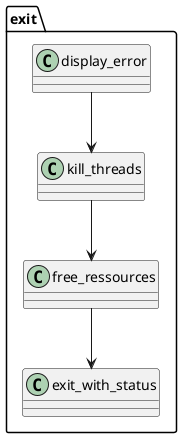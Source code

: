 @startuml exit

namespace exit {
    class display_error {}
    class kill_threads {}
    class free_ressources {}
    class exit_with_status {}
    display_error --> kill_threads
    kill_threads --> free_ressources
    free_ressources --> exit_with_status
}

@enduml exit
